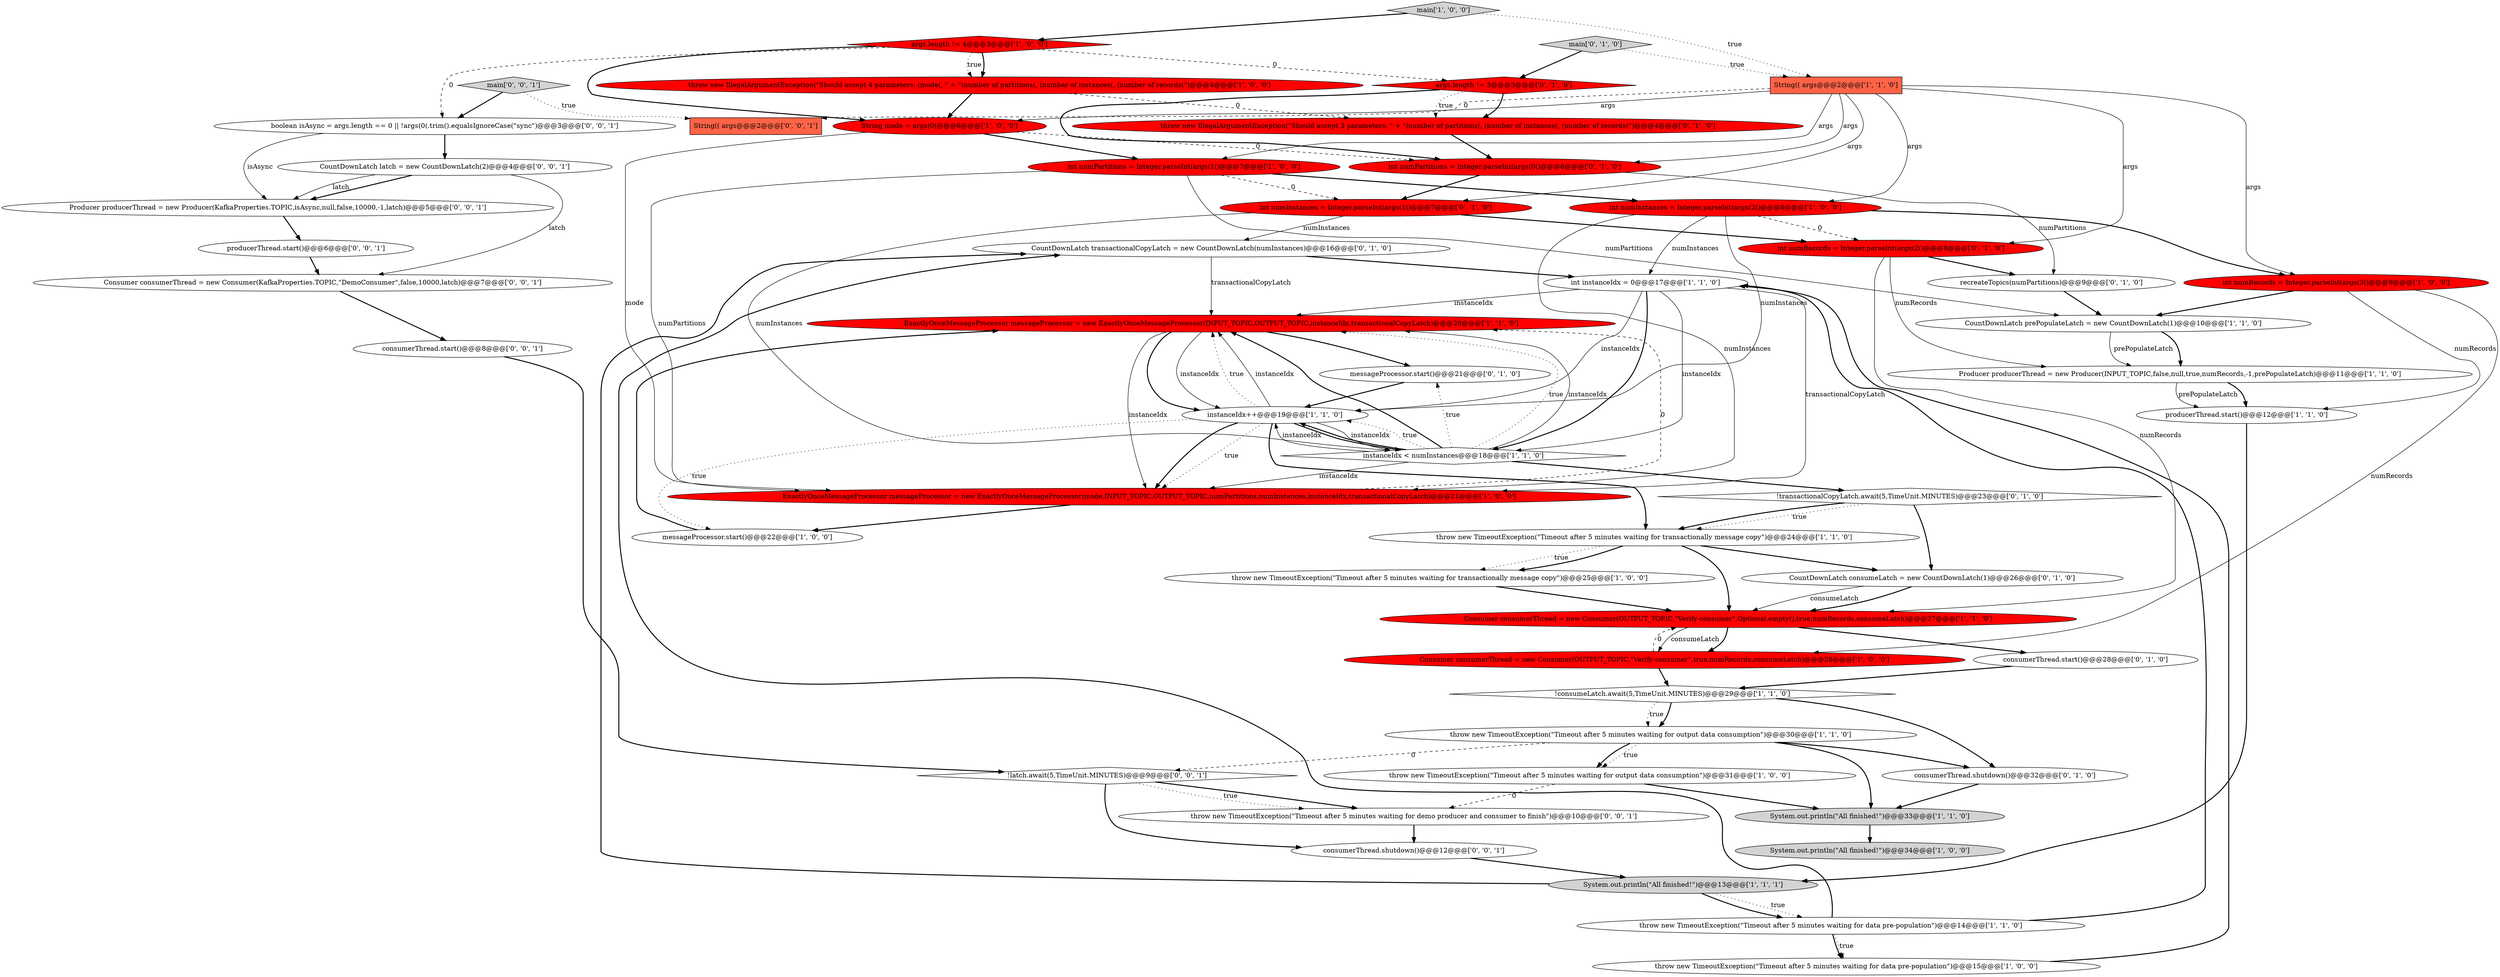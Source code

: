 digraph {
27 [style = filled, label = "String mode = args(0(@@@6@@@['1', '0', '0']", fillcolor = red, shape = ellipse image = "AAA1AAABBB1BBB"];
4 [style = filled, label = "messageProcessor.start()@@@22@@@['1', '0', '0']", fillcolor = white, shape = ellipse image = "AAA0AAABBB1BBB"];
30 [style = filled, label = "args.length != 3@@@3@@@['0', '1', '0']", fillcolor = red, shape = diamond image = "AAA1AAABBB2BBB"];
47 [style = filled, label = "!latch.await(5,TimeUnit.MINUTES)@@@9@@@['0', '0', '1']", fillcolor = white, shape = diamond image = "AAA0AAABBB3BBB"];
38 [style = filled, label = "throw new IllegalArgumentException(\"Should accept 3 parameters: \" + \"(number of partitions(, (number of instances(, (number of records(\")@@@4@@@['0', '1', '0']", fillcolor = red, shape = ellipse image = "AAA1AAABBB2BBB"];
21 [style = filled, label = "!consumeLatch.await(5,TimeUnit.MINUTES)@@@29@@@['1', '1', '0']", fillcolor = white, shape = diamond image = "AAA0AAABBB1BBB"];
26 [style = filled, label = "main['1', '0', '0']", fillcolor = lightgray, shape = diamond image = "AAA0AAABBB1BBB"];
2 [style = filled, label = "int instanceIdx = 0@@@17@@@['1', '1', '0']", fillcolor = white, shape = ellipse image = "AAA0AAABBB1BBB"];
41 [style = filled, label = "messageProcessor.start()@@@21@@@['0', '1', '0']", fillcolor = white, shape = ellipse image = "AAA0AAABBB2BBB"];
29 [style = filled, label = "consumerThread.shutdown()@@@32@@@['0', '1', '0']", fillcolor = white, shape = ellipse image = "AAA0AAABBB2BBB"];
33 [style = filled, label = "!transactionalCopyLatch.await(5,TimeUnit.MINUTES)@@@23@@@['0', '1', '0']", fillcolor = white, shape = diamond image = "AAA0AAABBB2BBB"];
44 [style = filled, label = "String(( args@@@2@@@['0', '0', '1']", fillcolor = tomato, shape = box image = "AAA0AAABBB3BBB"];
5 [style = filled, label = "throw new TimeoutException(\"Timeout after 5 minutes waiting for data pre-population\")@@@15@@@['1', '0', '0']", fillcolor = white, shape = ellipse image = "AAA0AAABBB1BBB"];
48 [style = filled, label = "boolean isAsync = args.length == 0 || !args(0(.trim().equalsIgnoreCase(\"sync\")@@@3@@@['0', '0', '1']", fillcolor = white, shape = ellipse image = "AAA0AAABBB3BBB"];
25 [style = filled, label = "Consumer consumerThread = new Consumer(OUTPUT_TOPIC,\"Verify-consumer\",true,numRecords,consumeLatch)@@@28@@@['1', '0', '0']", fillcolor = red, shape = ellipse image = "AAA1AAABBB1BBB"];
0 [style = filled, label = "int numPartitions = Integer.parseInt(args(1()@@@7@@@['1', '0', '0']", fillcolor = red, shape = ellipse image = "AAA1AAABBB1BBB"];
15 [style = filled, label = "throw new TimeoutException(\"Timeout after 5 minutes waiting for transactionally message copy\")@@@25@@@['1', '0', '0']", fillcolor = white, shape = ellipse image = "AAA0AAABBB1BBB"];
36 [style = filled, label = "int numInstances = Integer.parseInt(args(1()@@@7@@@['0', '1', '0']", fillcolor = red, shape = ellipse image = "AAA1AAABBB2BBB"];
6 [style = filled, label = "System.out.println(\"All finished!\")@@@13@@@['1', '1', '1']", fillcolor = lightgray, shape = ellipse image = "AAA0AAABBB1BBB"];
42 [style = filled, label = "Consumer consumerThread = new Consumer(KafkaProperties.TOPIC,\"DemoConsumer\",false,10000,latch)@@@7@@@['0', '0', '1']", fillcolor = white, shape = ellipse image = "AAA0AAABBB3BBB"];
9 [style = filled, label = "producerThread.start()@@@12@@@['1', '1', '0']", fillcolor = white, shape = ellipse image = "AAA0AAABBB1BBB"];
32 [style = filled, label = "recreateTopics(numPartitions)@@@9@@@['0', '1', '0']", fillcolor = white, shape = ellipse image = "AAA0AAABBB2BBB"];
23 [style = filled, label = "System.out.println(\"All finished!\")@@@34@@@['1', '0', '0']", fillcolor = lightgray, shape = ellipse image = "AAA0AAABBB1BBB"];
20 [style = filled, label = "ExactlyOnceMessageProcessor messageProcessor = new ExactlyOnceMessageProcessor(INPUT_TOPIC,OUTPUT_TOPIC,instanceIdx,transactionalCopyLatch)@@@20@@@['1', '1', '0']", fillcolor = red, shape = ellipse image = "AAA1AAABBB1BBB"];
31 [style = filled, label = "main['0', '1', '0']", fillcolor = lightgray, shape = diamond image = "AAA0AAABBB2BBB"];
52 [style = filled, label = "main['0', '0', '1']", fillcolor = lightgray, shape = diamond image = "AAA0AAABBB3BBB"];
39 [style = filled, label = "CountDownLatch transactionalCopyLatch = new CountDownLatch(numInstances)@@@16@@@['0', '1', '0']", fillcolor = white, shape = ellipse image = "AAA0AAABBB2BBB"];
1 [style = filled, label = "String(( args@@@2@@@['1', '1', '0']", fillcolor = tomato, shape = box image = "AAA0AAABBB1BBB"];
8 [style = filled, label = "int numRecords = Integer.parseInt(args(3()@@@9@@@['1', '0', '0']", fillcolor = red, shape = ellipse image = "AAA1AAABBB1BBB"];
50 [style = filled, label = "consumerThread.shutdown()@@@12@@@['0', '0', '1']", fillcolor = white, shape = ellipse image = "AAA0AAABBB3BBB"];
46 [style = filled, label = "consumerThread.start()@@@8@@@['0', '0', '1']", fillcolor = white, shape = ellipse image = "AAA0AAABBB3BBB"];
3 [style = filled, label = "System.out.println(\"All finished!\")@@@33@@@['1', '1', '0']", fillcolor = lightgray, shape = ellipse image = "AAA0AAABBB1BBB"];
34 [style = filled, label = "CountDownLatch consumeLatch = new CountDownLatch(1)@@@26@@@['0', '1', '0']", fillcolor = white, shape = ellipse image = "AAA0AAABBB2BBB"];
45 [style = filled, label = "producerThread.start()@@@6@@@['0', '0', '1']", fillcolor = white, shape = ellipse image = "AAA0AAABBB3BBB"];
43 [style = filled, label = "throw new TimeoutException(\"Timeout after 5 minutes waiting for demo producer and consumer to finish\")@@@10@@@['0', '0', '1']", fillcolor = white, shape = ellipse image = "AAA0AAABBB3BBB"];
12 [style = filled, label = "Producer producerThread = new Producer(INPUT_TOPIC,false,null,true,numRecords,-1,prePopulateLatch)@@@11@@@['1', '1', '0']", fillcolor = white, shape = ellipse image = "AAA0AAABBB1BBB"];
28 [style = filled, label = "throw new TimeoutException(\"Timeout after 5 minutes waiting for output data consumption\")@@@30@@@['1', '1', '0']", fillcolor = white, shape = ellipse image = "AAA0AAABBB1BBB"];
49 [style = filled, label = "CountDownLatch latch = new CountDownLatch(2)@@@4@@@['0', '0', '1']", fillcolor = white, shape = ellipse image = "AAA0AAABBB3BBB"];
10 [style = filled, label = "CountDownLatch prePopulateLatch = new CountDownLatch(1)@@@10@@@['1', '1', '0']", fillcolor = white, shape = ellipse image = "AAA0AAABBB1BBB"];
22 [style = filled, label = "ExactlyOnceMessageProcessor messageProcessor = new ExactlyOnceMessageProcessor(mode,INPUT_TOPIC,OUTPUT_TOPIC,numPartitions,numInstances,instanceIdx,transactionalCopyLatch)@@@21@@@['1', '0', '0']", fillcolor = red, shape = ellipse image = "AAA1AAABBB1BBB"];
16 [style = filled, label = "throw new TimeoutException(\"Timeout after 5 minutes waiting for output data consumption\")@@@31@@@['1', '0', '0']", fillcolor = white, shape = ellipse image = "AAA0AAABBB1BBB"];
11 [style = filled, label = "instanceIdx++@@@19@@@['1', '1', '0']", fillcolor = white, shape = ellipse image = "AAA0AAABBB1BBB"];
14 [style = filled, label = "Consumer consumerThread = new Consumer(OUTPUT_TOPIC,\"Verify-consumer\",Optional.empty(),true,numRecords,consumeLatch)@@@27@@@['1', '1', '0']", fillcolor = red, shape = ellipse image = "AAA1AAABBB1BBB"];
18 [style = filled, label = "args.length != 4@@@3@@@['1', '0', '0']", fillcolor = red, shape = diamond image = "AAA1AAABBB1BBB"];
7 [style = filled, label = "throw new IllegalArgumentException(\"Should accept 4 parameters: (mode(, \" + \"(number of partitions(, (number of instances(, (number of records(\")@@@4@@@['1', '0', '0']", fillcolor = red, shape = ellipse image = "AAA1AAABBB1BBB"];
51 [style = filled, label = "Producer producerThread = new Producer(KafkaProperties.TOPIC,isAsync,null,false,10000,-1,latch)@@@5@@@['0', '0', '1']", fillcolor = white, shape = ellipse image = "AAA0AAABBB3BBB"];
40 [style = filled, label = "int numPartitions = Integer.parseInt(args(0()@@@6@@@['0', '1', '0']", fillcolor = red, shape = ellipse image = "AAA1AAABBB2BBB"];
37 [style = filled, label = "consumerThread.start()@@@28@@@['0', '1', '0']", fillcolor = white, shape = ellipse image = "AAA0AAABBB2BBB"];
35 [style = filled, label = "int numRecords = Integer.parseInt(args(2()@@@8@@@['0', '1', '0']", fillcolor = red, shape = ellipse image = "AAA1AAABBB2BBB"];
24 [style = filled, label = "instanceIdx < numInstances@@@18@@@['1', '1', '0']", fillcolor = white, shape = diamond image = "AAA0AAABBB1BBB"];
17 [style = filled, label = "throw new TimeoutException(\"Timeout after 5 minutes waiting for transactionally message copy\")@@@24@@@['1', '1', '0']", fillcolor = white, shape = ellipse image = "AAA0AAABBB1BBB"];
19 [style = filled, label = "int numInstances = Integer.parseInt(args(2()@@@8@@@['1', '0', '0']", fillcolor = red, shape = ellipse image = "AAA1AAABBB1BBB"];
13 [style = filled, label = "throw new TimeoutException(\"Timeout after 5 minutes waiting for data pre-population\")@@@14@@@['1', '1', '0']", fillcolor = white, shape = ellipse image = "AAA0AAABBB1BBB"];
1->0 [style = solid, label="args"];
8->10 [style = bold, label=""];
14->25 [style = bold, label=""];
39->20 [style = solid, label="transactionalCopyLatch"];
18->30 [style = dashed, label="0"];
2->22 [style = solid, label="transactionalCopyLatch"];
28->16 [style = dotted, label="true"];
49->51 [style = bold, label=""];
13->5 [style = dotted, label="true"];
49->42 [style = solid, label="latch"];
41->11 [style = bold, label=""];
52->44 [style = dotted, label="true"];
12->9 [style = bold, label=""];
1->44 [style = dashed, label="0"];
0->10 [style = solid, label="numPartitions"];
21->28 [style = bold, label=""];
9->6 [style = bold, label=""];
22->4 [style = bold, label=""];
10->12 [style = solid, label="prePopulateLatch"];
17->15 [style = dotted, label="true"];
40->32 [style = solid, label="numPartitions"];
36->39 [style = solid, label="numInstances"];
17->14 [style = bold, label=""];
10->12 [style = bold, label=""];
24->11 [style = bold, label=""];
31->30 [style = bold, label=""];
1->8 [style = solid, label="args"];
45->42 [style = bold, label=""];
30->40 [style = bold, label=""];
28->3 [style = bold, label=""];
2->24 [style = bold, label=""];
0->36 [style = dashed, label="0"];
1->36 [style = solid, label="args"];
25->21 [style = bold, label=""];
14->37 [style = bold, label=""];
16->3 [style = bold, label=""];
48->49 [style = bold, label=""];
42->46 [style = bold, label=""];
27->0 [style = bold, label=""];
0->19 [style = bold, label=""];
6->13 [style = dotted, label="true"];
28->47 [style = dashed, label="0"];
37->21 [style = bold, label=""];
47->43 [style = bold, label=""];
16->43 [style = dashed, label="0"];
21->28 [style = dotted, label="true"];
32->10 [style = bold, label=""];
20->22 [style = solid, label="instanceIdx"];
24->20 [style = bold, label=""];
47->43 [style = dotted, label="true"];
3->23 [style = bold, label=""];
17->34 [style = bold, label=""];
20->41 [style = bold, label=""];
21->29 [style = bold, label=""];
52->48 [style = bold, label=""];
19->11 [style = solid, label="numInstances"];
26->1 [style = dotted, label="true"];
7->38 [style = dashed, label="0"];
22->20 [style = dashed, label="0"];
17->15 [style = bold, label=""];
13->5 [style = bold, label=""];
11->17 [style = bold, label=""];
36->24 [style = solid, label="numInstances"];
34->14 [style = bold, label=""];
19->35 [style = dashed, label="0"];
36->35 [style = bold, label=""];
18->7 [style = bold, label=""];
6->39 [style = bold, label=""];
2->11 [style = solid, label="instanceIdx"];
27->40 [style = dashed, label="0"];
1->19 [style = solid, label="args"];
27->22 [style = solid, label="mode"];
28->29 [style = bold, label=""];
18->7 [style = dotted, label="true"];
2->24 [style = solid, label="instanceIdx"];
19->2 [style = solid, label="numInstances"];
15->14 [style = bold, label=""];
12->9 [style = solid, label="prePopulateLatch"];
35->32 [style = bold, label=""];
34->14 [style = solid, label="consumeLatch"];
13->39 [style = bold, label=""];
35->14 [style = solid, label="numRecords"];
1->40 [style = solid, label="args"];
11->4 [style = dotted, label="true"];
18->48 [style = dashed, label="0"];
33->17 [style = dotted, label="true"];
11->24 [style = bold, label=""];
47->50 [style = bold, label=""];
8->9 [style = solid, label="numRecords"];
24->11 [style = dotted, label="true"];
11->20 [style = dotted, label="true"];
24->33 [style = bold, label=""];
11->20 [style = solid, label="instanceIdx"];
51->45 [style = bold, label=""];
40->36 [style = bold, label=""];
31->1 [style = dotted, label="true"];
6->13 [style = bold, label=""];
24->20 [style = dotted, label="true"];
39->2 [style = bold, label=""];
4->20 [style = bold, label=""];
11->22 [style = bold, label=""];
30->38 [style = dotted, label="true"];
38->40 [style = bold, label=""];
33->17 [style = bold, label=""];
20->11 [style = bold, label=""];
13->2 [style = bold, label=""];
1->27 [style = solid, label="args"];
30->38 [style = bold, label=""];
24->11 [style = solid, label="instanceIdx"];
2->20 [style = solid, label="instanceIdx"];
24->41 [style = dotted, label="true"];
50->6 [style = bold, label=""];
43->50 [style = bold, label=""];
0->22 [style = solid, label="numPartitions"];
29->3 [style = bold, label=""];
14->25 [style = solid, label="consumeLatch"];
11->24 [style = solid, label="instanceIdx"];
35->12 [style = solid, label="numRecords"];
49->51 [style = solid, label="latch"];
46->47 [style = bold, label=""];
28->16 [style = bold, label=""];
11->22 [style = dotted, label="true"];
20->11 [style = solid, label="instanceIdx"];
19->8 [style = bold, label=""];
24->22 [style = solid, label="instanceIdx"];
48->51 [style = solid, label="isAsync"];
5->2 [style = bold, label=""];
18->27 [style = bold, label=""];
25->14 [style = dashed, label="0"];
24->20 [style = solid, label="instanceIdx"];
1->35 [style = solid, label="args"];
7->27 [style = bold, label=""];
8->25 [style = solid, label="numRecords"];
33->34 [style = bold, label=""];
26->18 [style = bold, label=""];
19->22 [style = solid, label="numInstances"];
}
